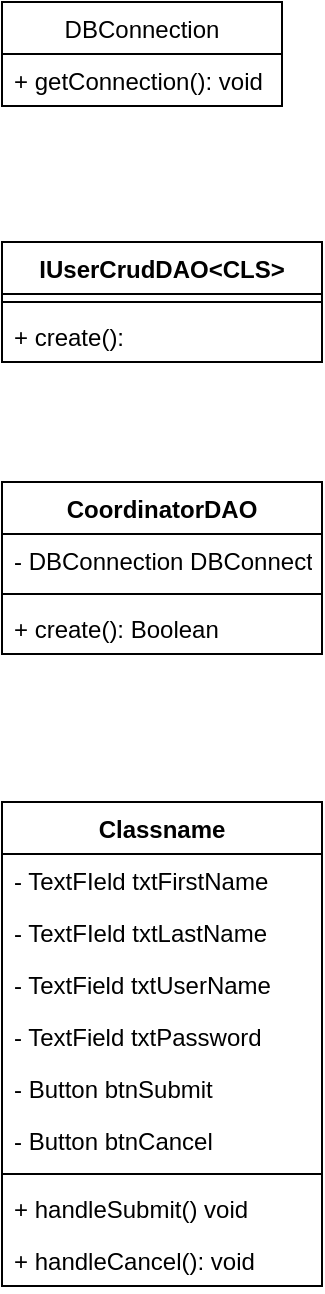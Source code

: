 <mxfile version="15.4.0" type="device"><diagram id="VyRrOJ7hEzT0MQ0lH4TY" name="Side-1"><mxGraphModel dx="1264" dy="584" grid="1" gridSize="10" guides="1" tooltips="1" connect="1" arrows="1" fold="1" page="1" pageScale="1" pageWidth="827" pageHeight="1169" math="0" shadow="0"><root><mxCell id="0"/><mxCell id="1" parent="0"/><mxCell id="XWlrsdh6Tjd3EIBPUnvu-1" value="DBConnection" style="swimlane;fontStyle=0;childLayout=stackLayout;horizontal=1;startSize=26;fillColor=none;horizontalStack=0;resizeParent=1;resizeParentMax=0;resizeLast=0;collapsible=1;marginBottom=0;" vertex="1" parent="1"><mxGeometry x="200" y="40" width="140" height="52" as="geometry"/></mxCell><mxCell id="XWlrsdh6Tjd3EIBPUnvu-2" value="+ getConnection(): void" style="text;strokeColor=none;fillColor=none;align=left;verticalAlign=top;spacingLeft=4;spacingRight=4;overflow=hidden;rotatable=0;points=[[0,0.5],[1,0.5]];portConstraint=eastwest;" vertex="1" parent="XWlrsdh6Tjd3EIBPUnvu-1"><mxGeometry y="26" width="140" height="26" as="geometry"/></mxCell><mxCell id="XWlrsdh6Tjd3EIBPUnvu-5" value="IUserCrudDAO&lt;CLS&gt;" style="swimlane;fontStyle=1;align=center;verticalAlign=top;childLayout=stackLayout;horizontal=1;startSize=26;horizontalStack=0;resizeParent=1;resizeParentMax=0;resizeLast=0;collapsible=1;marginBottom=0;" vertex="1" parent="1"><mxGeometry x="200" y="160" width="160" height="60" as="geometry"/></mxCell><mxCell id="XWlrsdh6Tjd3EIBPUnvu-7" value="" style="line;strokeWidth=1;fillColor=none;align=left;verticalAlign=middle;spacingTop=-1;spacingLeft=3;spacingRight=3;rotatable=0;labelPosition=right;points=[];portConstraint=eastwest;" vertex="1" parent="XWlrsdh6Tjd3EIBPUnvu-5"><mxGeometry y="26" width="160" height="8" as="geometry"/></mxCell><mxCell id="XWlrsdh6Tjd3EIBPUnvu-8" value="+ create(): " style="text;strokeColor=none;fillColor=none;align=left;verticalAlign=top;spacingLeft=4;spacingRight=4;overflow=hidden;rotatable=0;points=[[0,0.5],[1,0.5]];portConstraint=eastwest;" vertex="1" parent="XWlrsdh6Tjd3EIBPUnvu-5"><mxGeometry y="34" width="160" height="26" as="geometry"/></mxCell><mxCell id="XWlrsdh6Tjd3EIBPUnvu-9" value="CoordinatorDAO" style="swimlane;fontStyle=1;align=center;verticalAlign=top;childLayout=stackLayout;horizontal=1;startSize=26;horizontalStack=0;resizeParent=1;resizeParentMax=0;resizeLast=0;collapsible=1;marginBottom=0;" vertex="1" parent="1"><mxGeometry x="200" y="280" width="160" height="86" as="geometry"/></mxCell><mxCell id="XWlrsdh6Tjd3EIBPUnvu-14" value="- DBConnection DBConnect" style="text;strokeColor=none;fillColor=none;align=left;verticalAlign=top;spacingLeft=4;spacingRight=4;overflow=hidden;rotatable=0;points=[[0,0.5],[1,0.5]];portConstraint=eastwest;" vertex="1" parent="XWlrsdh6Tjd3EIBPUnvu-9"><mxGeometry y="26" width="160" height="26" as="geometry"/></mxCell><mxCell id="XWlrsdh6Tjd3EIBPUnvu-11" value="" style="line;strokeWidth=1;fillColor=none;align=left;verticalAlign=middle;spacingTop=-1;spacingLeft=3;spacingRight=3;rotatable=0;labelPosition=right;points=[];portConstraint=eastwest;" vertex="1" parent="XWlrsdh6Tjd3EIBPUnvu-9"><mxGeometry y="52" width="160" height="8" as="geometry"/></mxCell><mxCell id="XWlrsdh6Tjd3EIBPUnvu-12" value="+ create(): Boolean" style="text;strokeColor=none;fillColor=none;align=left;verticalAlign=top;spacingLeft=4;spacingRight=4;overflow=hidden;rotatable=0;points=[[0,0.5],[1,0.5]];portConstraint=eastwest;" vertex="1" parent="XWlrsdh6Tjd3EIBPUnvu-9"><mxGeometry y="60" width="160" height="26" as="geometry"/></mxCell><mxCell id="XWlrsdh6Tjd3EIBPUnvu-15" value="Classname" style="swimlane;fontStyle=1;align=center;verticalAlign=top;childLayout=stackLayout;horizontal=1;startSize=26;horizontalStack=0;resizeParent=1;resizeParentMax=0;resizeLast=0;collapsible=1;marginBottom=0;" vertex="1" parent="1"><mxGeometry x="200" y="440" width="160" height="242" as="geometry"/></mxCell><mxCell id="XWlrsdh6Tjd3EIBPUnvu-16" value="- TextFIeld txtFirstName" style="text;strokeColor=none;fillColor=none;align=left;verticalAlign=top;spacingLeft=4;spacingRight=4;overflow=hidden;rotatable=0;points=[[0,0.5],[1,0.5]];portConstraint=eastwest;" vertex="1" parent="XWlrsdh6Tjd3EIBPUnvu-15"><mxGeometry y="26" width="160" height="26" as="geometry"/></mxCell><mxCell id="XWlrsdh6Tjd3EIBPUnvu-19" value="- TextFIeld txtLastName" style="text;strokeColor=none;fillColor=none;align=left;verticalAlign=top;spacingLeft=4;spacingRight=4;overflow=hidden;rotatable=0;points=[[0,0.5],[1,0.5]];portConstraint=eastwest;" vertex="1" parent="XWlrsdh6Tjd3EIBPUnvu-15"><mxGeometry y="52" width="160" height="26" as="geometry"/></mxCell><mxCell id="XWlrsdh6Tjd3EIBPUnvu-20" value="- TextField txtUserName" style="text;strokeColor=none;fillColor=none;align=left;verticalAlign=top;spacingLeft=4;spacingRight=4;overflow=hidden;rotatable=0;points=[[0,0.5],[1,0.5]];portConstraint=eastwest;" vertex="1" parent="XWlrsdh6Tjd3EIBPUnvu-15"><mxGeometry y="78" width="160" height="26" as="geometry"/></mxCell><mxCell id="XWlrsdh6Tjd3EIBPUnvu-21" value="- TextField txtPassword" style="text;strokeColor=none;fillColor=none;align=left;verticalAlign=top;spacingLeft=4;spacingRight=4;overflow=hidden;rotatable=0;points=[[0,0.5],[1,0.5]];portConstraint=eastwest;" vertex="1" parent="XWlrsdh6Tjd3EIBPUnvu-15"><mxGeometry y="104" width="160" height="26" as="geometry"/></mxCell><mxCell id="XWlrsdh6Tjd3EIBPUnvu-23" value="- Button btnSubmit" style="text;strokeColor=none;fillColor=none;align=left;verticalAlign=top;spacingLeft=4;spacingRight=4;overflow=hidden;rotatable=0;points=[[0,0.5],[1,0.5]];portConstraint=eastwest;" vertex="1" parent="XWlrsdh6Tjd3EIBPUnvu-15"><mxGeometry y="130" width="160" height="26" as="geometry"/></mxCell><mxCell id="XWlrsdh6Tjd3EIBPUnvu-24" value="- Button btnCancel" style="text;strokeColor=none;fillColor=none;align=left;verticalAlign=top;spacingLeft=4;spacingRight=4;overflow=hidden;rotatable=0;points=[[0,0.5],[1,0.5]];portConstraint=eastwest;" vertex="1" parent="XWlrsdh6Tjd3EIBPUnvu-15"><mxGeometry y="156" width="160" height="26" as="geometry"/></mxCell><mxCell id="XWlrsdh6Tjd3EIBPUnvu-17" value="" style="line;strokeWidth=1;fillColor=none;align=left;verticalAlign=middle;spacingTop=-1;spacingLeft=3;spacingRight=3;rotatable=0;labelPosition=right;points=[];portConstraint=eastwest;" vertex="1" parent="XWlrsdh6Tjd3EIBPUnvu-15"><mxGeometry y="182" width="160" height="8" as="geometry"/></mxCell><mxCell id="XWlrsdh6Tjd3EIBPUnvu-18" value="+ handleSubmit() void" style="text;strokeColor=none;fillColor=none;align=left;verticalAlign=top;spacingLeft=4;spacingRight=4;overflow=hidden;rotatable=0;points=[[0,0.5],[1,0.5]];portConstraint=eastwest;" vertex="1" parent="XWlrsdh6Tjd3EIBPUnvu-15"><mxGeometry y="190" width="160" height="26" as="geometry"/></mxCell><mxCell id="XWlrsdh6Tjd3EIBPUnvu-25" value="+ handleCancel(): void" style="text;strokeColor=none;fillColor=none;align=left;verticalAlign=top;spacingLeft=4;spacingRight=4;overflow=hidden;rotatable=0;points=[[0,0.5],[1,0.5]];portConstraint=eastwest;" vertex="1" parent="XWlrsdh6Tjd3EIBPUnvu-15"><mxGeometry y="216" width="160" height="26" as="geometry"/></mxCell></root></mxGraphModel></diagram></mxfile>